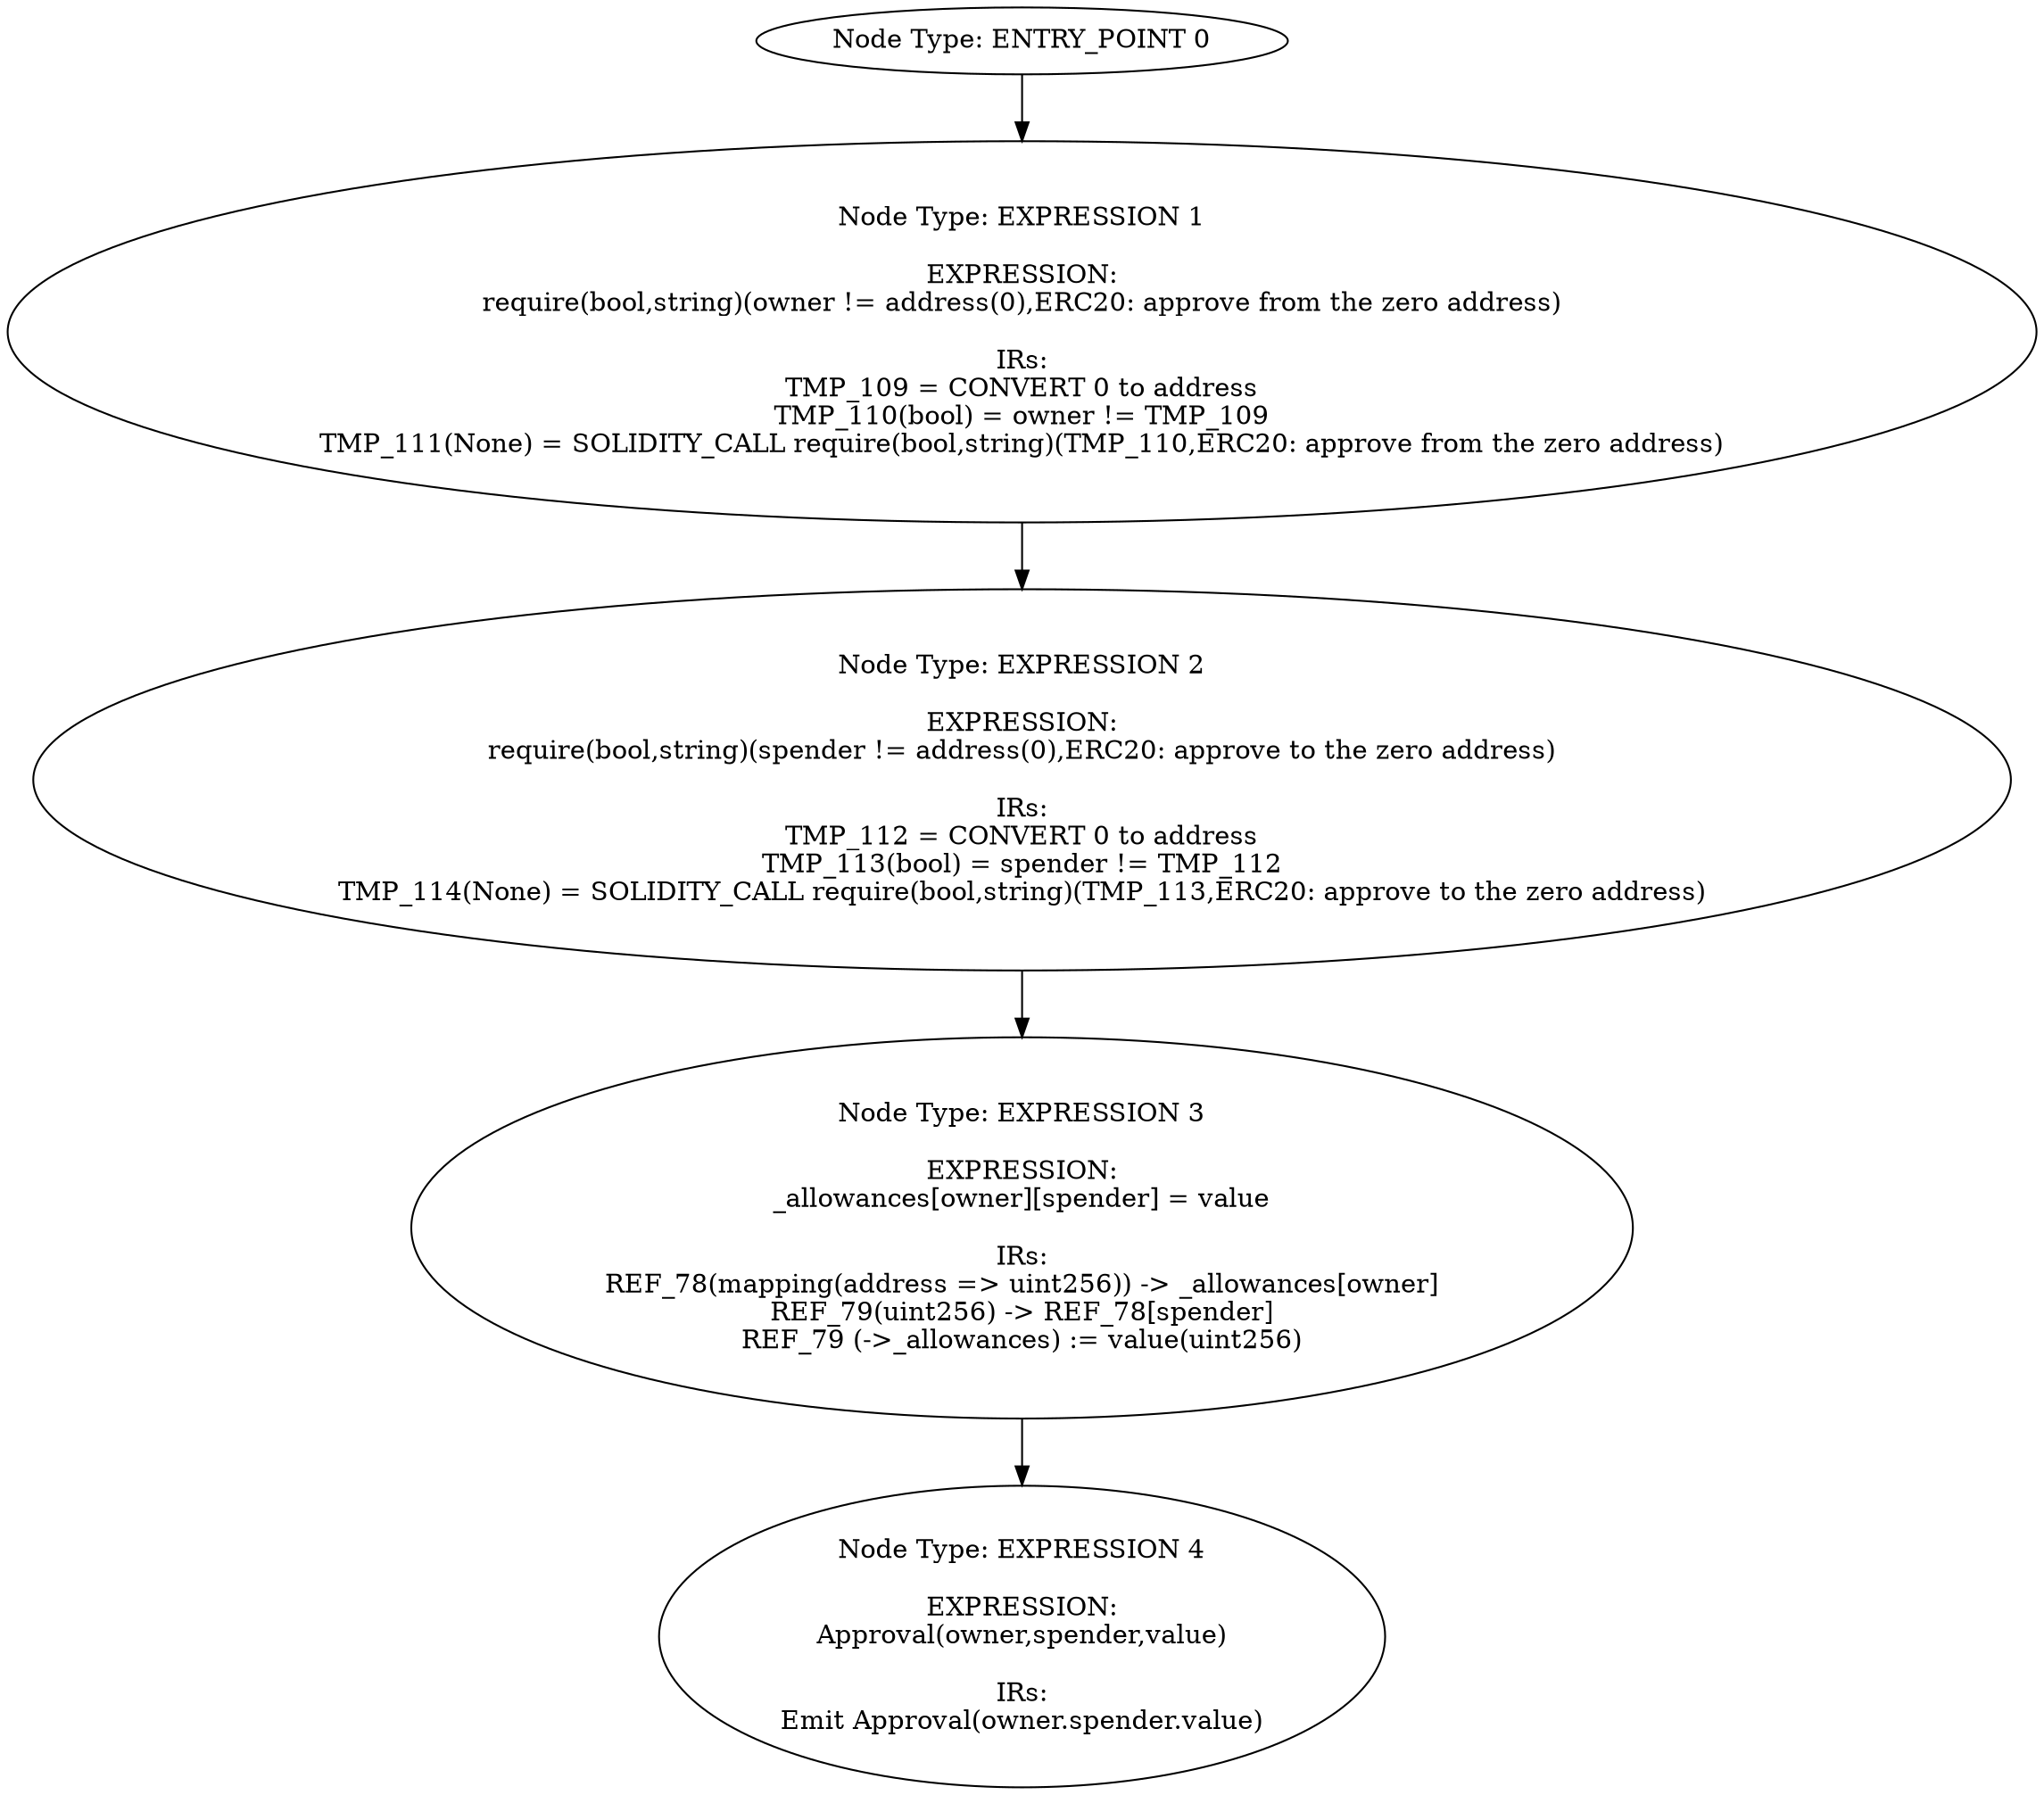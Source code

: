 digraph{
0[label="Node Type: ENTRY_POINT 0
"];
0->1;
1[label="Node Type: EXPRESSION 1

EXPRESSION:
require(bool,string)(owner != address(0),ERC20: approve from the zero address)

IRs:
TMP_109 = CONVERT 0 to address
TMP_110(bool) = owner != TMP_109
TMP_111(None) = SOLIDITY_CALL require(bool,string)(TMP_110,ERC20: approve from the zero address)"];
1->2;
2[label="Node Type: EXPRESSION 2

EXPRESSION:
require(bool,string)(spender != address(0),ERC20: approve to the zero address)

IRs:
TMP_112 = CONVERT 0 to address
TMP_113(bool) = spender != TMP_112
TMP_114(None) = SOLIDITY_CALL require(bool,string)(TMP_113,ERC20: approve to the zero address)"];
2->3;
3[label="Node Type: EXPRESSION 3

EXPRESSION:
_allowances[owner][spender] = value

IRs:
REF_78(mapping(address => uint256)) -> _allowances[owner]
REF_79(uint256) -> REF_78[spender]
REF_79 (->_allowances) := value(uint256)"];
3->4;
4[label="Node Type: EXPRESSION 4

EXPRESSION:
Approval(owner,spender,value)

IRs:
Emit Approval(owner.spender.value)"];
}
